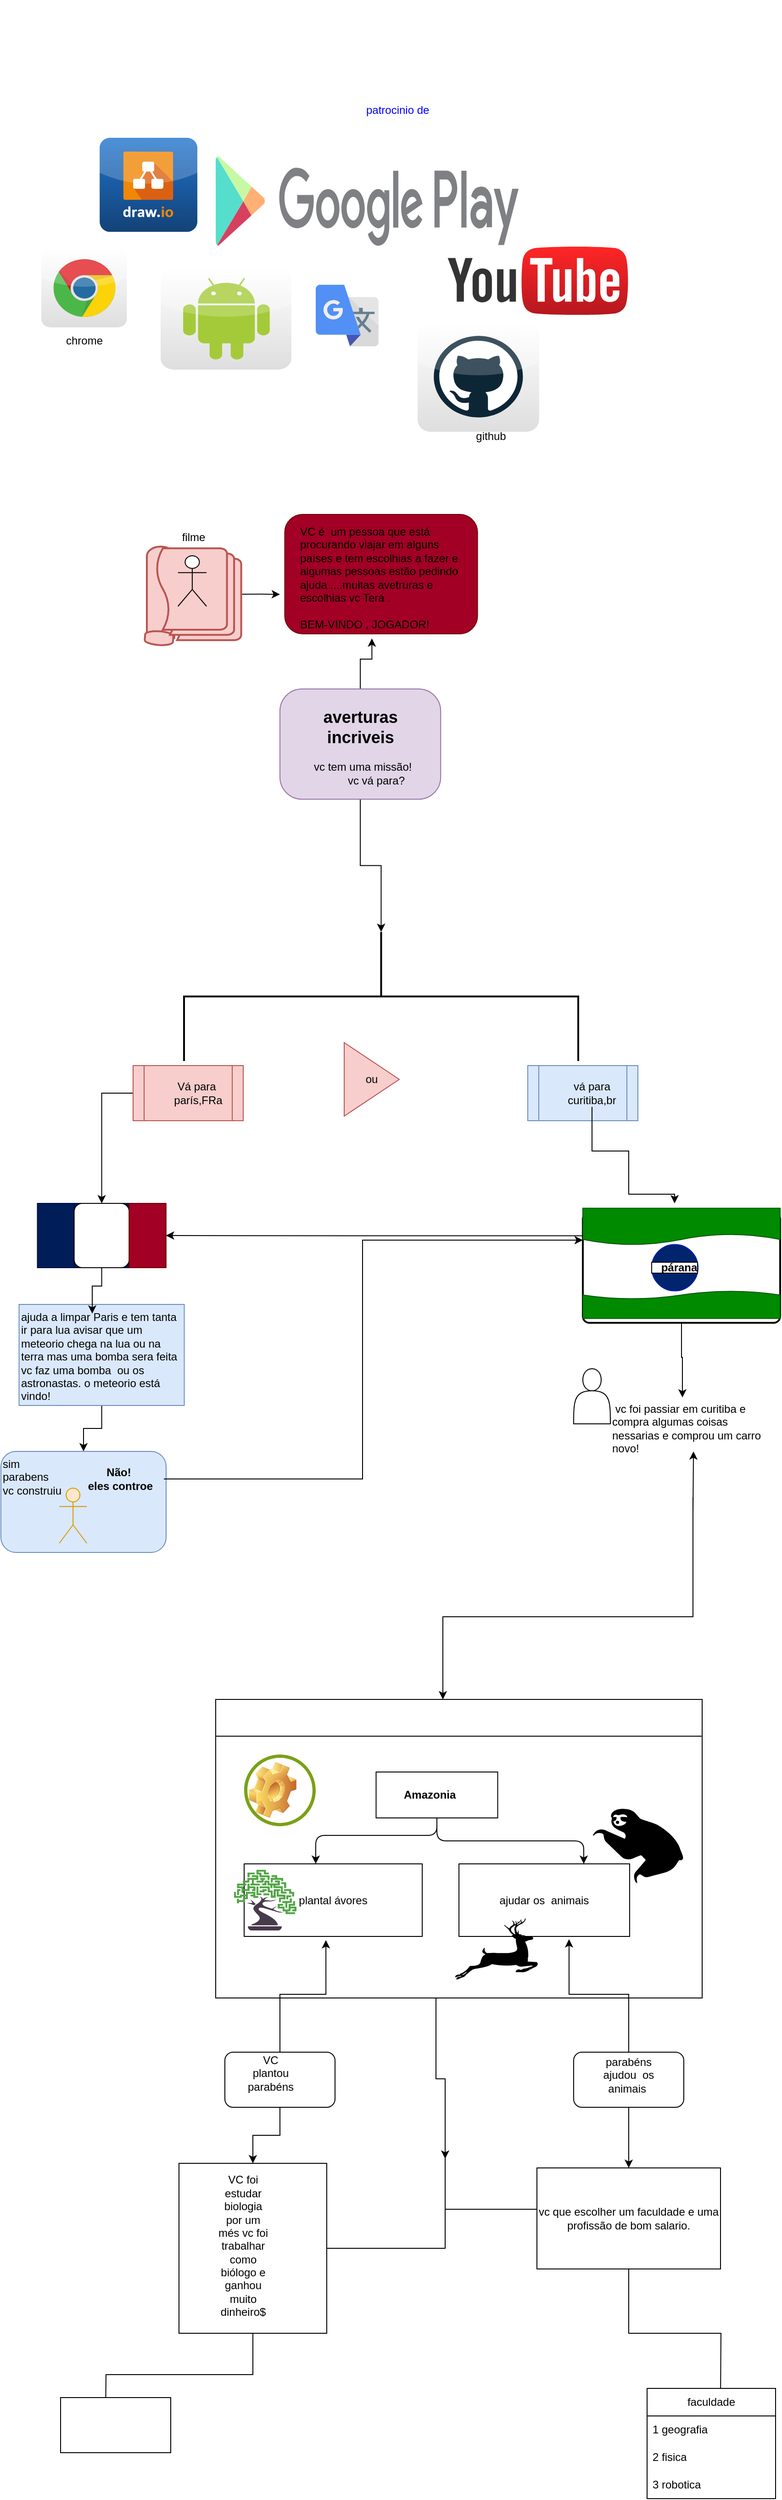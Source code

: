<mxfile version="28.2.7">
  <diagram name="Página-1" id="3WI0cumb1VK-3T5k5ap_">
    <mxGraphModel dx="1096" dy="1765" grid="1" gridSize="10" guides="1" tooltips="1" connect="1" arrows="1" fold="1" page="1" pageScale="1" pageWidth="827" pageHeight="1169" math="0" shadow="0">
      <root>
        <mxCell id="0" />
        <mxCell id="1" parent="0" />
        <mxCell id="95n5--i9zidPZYP5qK7F-9" value="" style="rounded=1;whiteSpace=wrap;html=1;container=1;fillColor=#a20025;fontColor=#ffffff;strokeColor=#6F0000;" parent="1" vertex="1">
          <mxGeometry x="345.25" y="50" width="210" height="130" as="geometry" />
        </mxCell>
        <mxCell id="95n5--i9zidPZYP5qK7F-6" value="VC é&amp;nbsp; um pessoa que está procurando viajar em alguns países e tem escolhias a fazer e algumas pessoas estão pedindo&amp;nbsp; ajuda ....muitas avetruras e escolhias vc Terá .&lt;div&gt;&lt;br&gt;&lt;/div&gt;&lt;div&gt;&lt;span style=&quot;background-color: transparent;&quot;&gt;BEM-VINDO , JOGADOR!&amp;nbsp;&lt;/span&gt;&lt;br&gt;&lt;/div&gt;" style="text;html=1;whiteSpace=wrap;overflow=hidden;rounded=0;container=1;" parent="95n5--i9zidPZYP5qK7F-9" vertex="1">
          <mxGeometry x="15" y="5" width="180" height="120" as="geometry" />
        </mxCell>
        <mxCell id="mOwzfhWF00GAwiMT5K6X-5" value="" style="triangle;whiteSpace=wrap;html=1;fillColor=#f8cecc;strokeColor=#b85450;" parent="1" vertex="1">
          <mxGeometry x="410" y="625" width="60" height="80" as="geometry" />
        </mxCell>
        <mxCell id="aqRS8GEtOJOpNkTDANwW-10" style="edgeStyle=orthogonalEdgeStyle;rounded=0;orthogonalLoop=1;jettySize=auto;html=1;" parent="1" source="7G4JXvDecR5G6pI_BcZQ-9" target="jJXYQ208lDUIZBGeOCUP-17" edge="1">
          <mxGeometry relative="1" as="geometry" />
        </mxCell>
        <mxCell id="7G4JXvDecR5G6pI_BcZQ-9" value="" style="shape=process;whiteSpace=wrap;html=1;backgroundOutline=1;fillColor=#f8cecc;strokeColor=#b85450;" parent="1" vertex="1">
          <mxGeometry x="180" y="650" width="120" height="60" as="geometry" />
        </mxCell>
        <mxCell id="7G4JXvDecR5G6pI_BcZQ-10" value="" style="shape=process;whiteSpace=wrap;html=1;backgroundOutline=1;fillColor=#dae8fc;strokeColor=#6c8ebf;" parent="1" vertex="1">
          <mxGeometry x="610" y="650" width="120" height="60" as="geometry" />
        </mxCell>
        <mxCell id="7G4JXvDecR5G6pI_BcZQ-11" value="" style="strokeWidth=2;html=1;shape=mxgraph.flowchart.annotation_2;align=left;labelPosition=right;pointerEvents=1;rotation=90;" parent="1" vertex="1">
          <mxGeometry x="380" y="360" width="140.5" height="429.5" as="geometry" />
        </mxCell>
        <mxCell id="aqRS8GEtOJOpNkTDANwW-16" style="edgeStyle=orthogonalEdgeStyle;rounded=0;orthogonalLoop=1;jettySize=auto;html=1;" parent="1" source="mOwzfhWF00GAwiMT5K6X-3" edge="1">
          <mxGeometry relative="1" as="geometry">
            <mxPoint x="770" y="800" as="targetPoint" />
            <Array as="points">
              <mxPoint x="680" y="743" />
              <mxPoint x="720" y="743" />
              <mxPoint x="720" y="790" />
              <mxPoint x="770" y="790" />
            </Array>
          </mxGeometry>
        </mxCell>
        <mxCell id="mOwzfhWF00GAwiMT5K6X-3" value="vá para curitiba,br" style="text;html=1;align=center;verticalAlign=middle;whiteSpace=wrap;rounded=0;" parent="1" vertex="1">
          <mxGeometry x="650" y="665" width="60" height="30" as="geometry" />
        </mxCell>
        <mxCell id="mOwzfhWF00GAwiMT5K6X-4" value="ou" style="text;html=1;align=center;verticalAlign=middle;whiteSpace=wrap;rounded=0;" parent="1" vertex="1">
          <mxGeometry x="410" y="650" width="60" height="30" as="geometry" />
        </mxCell>
        <mxCell id="mOwzfhWF00GAwiMT5K6X-19" value="Vá para&amp;nbsp; parís,FRa" style="text;html=1;align=center;verticalAlign=middle;whiteSpace=wrap;rounded=0;" parent="1" vertex="1">
          <mxGeometry x="221" y="665" width="60" height="30" as="geometry" />
        </mxCell>
        <mxCell id="D92IfSwZZHhSxUAplu1H-2" value="França" style="text;html=1;align=center;verticalAlign=middle;whiteSpace=wrap;rounded=0;" parent="1" vertex="1">
          <mxGeometry x="150.0" y="830" width="60" height="30" as="geometry" />
        </mxCell>
        <mxCell id="8GxUNQn4zOJa0zgD4ehd-25" value="" style="edgeStyle=orthogonalEdgeStyle;rounded=0;orthogonalLoop=1;jettySize=auto;html=1;fontFamily=Helvetica;fontSize=12;fontColor=default;fontStyle=1;resizable=0;horizontal=1;" parent="1" source="_uPkiOccVEEA_xpRctQ4-26" target="8GxUNQn4zOJa0zgD4ehd-24" edge="1">
          <mxGeometry relative="1" as="geometry" />
        </mxCell>
        <mxCell id="_uPkiOccVEEA_xpRctQ4-26" value="ajuda a limpar Paris e tem tanta ir para lua avisar que um meteorio chega na lua ou na terra mas uma bomba sera feita vc faz uma bomba&amp;nbsp; ou os astronastas. o meteorio está vindo!" style="text;html=1;whiteSpace=wrap;overflow=hidden;rounded=0;fillColor=#dae8fc;strokeColor=#6c8ebf;" parent="1" vertex="1">
          <mxGeometry x="55.77" y="910" width="180" height="110" as="geometry" />
        </mxCell>
        <mxCell id="KpLziENEFw-F1CWbmfCE-8" style="edgeStyle=orthogonalEdgeStyle;rounded=0;orthogonalLoop=1;jettySize=auto;html=1;exitX=0.5;exitY=1;exitDx=0;exitDy=0;entryX=0.467;entryY=0;entryDx=0;entryDy=0;entryPerimeter=0;" parent="1" source="_uPkiOccVEEA_xpRctQ4-28" target="KpLziENEFw-F1CWbmfCE-1" edge="1">
          <mxGeometry relative="1" as="geometry">
            <mxPoint x="440" y="1390" as="targetPoint" />
            <Array as="points">
              <mxPoint x="678" y="1250" />
              <mxPoint x="440" y="1250" />
            </Array>
          </mxGeometry>
        </mxCell>
        <mxCell id="_uPkiOccVEEA_xpRctQ4-28" value="&amp;nbsp;vc foi passiar em curitiba e compra algumas coisas nessarias e comprou um carro novo!" style="text;html=1;whiteSpace=wrap;overflow=hidden;rounded=0;" parent="1" vertex="1">
          <mxGeometry x="700" y="1010" width="180" height="110" as="geometry" />
        </mxCell>
        <mxCell id="aqRS8GEtOJOpNkTDANwW-7" style="edgeStyle=orthogonalEdgeStyle;rounded=0;orthogonalLoop=1;jettySize=auto;html=1;" parent="1" source="aqRS8GEtOJOpNkTDANwW-1" target="7G4JXvDecR5G6pI_BcZQ-11" edge="1">
          <mxGeometry relative="1" as="geometry" />
        </mxCell>
        <mxCell id="95n5--i9zidPZYP5qK7F-8" style="edgeStyle=orthogonalEdgeStyle;rounded=0;orthogonalLoop=1;jettySize=auto;html=1;entryX=0.444;entryY=1.083;entryDx=0;entryDy=0;entryPerimeter=0;" parent="1" source="aqRS8GEtOJOpNkTDANwW-1" target="95n5--i9zidPZYP5qK7F-6" edge="1">
          <mxGeometry relative="1" as="geometry">
            <mxPoint x="563" y="200" as="targetPoint" />
          </mxGeometry>
        </mxCell>
        <mxCell id="aqRS8GEtOJOpNkTDANwW-1" value="&lt;h3 style=&quot;margin-top: 0px;&quot;&gt;&lt;p style=&quot;text-align: center;&quot;&gt;&lt;font style=&quot;font-size: 18px;&quot;&gt;&lt;span style=&quot;background-color: transparent;&quot;&gt;&amp;nbsp; &amp;nbsp; &amp;nbsp;averturas&lt;br&gt;&lt;/span&gt;&lt;span style=&quot;background-color: transparent;&quot;&gt;&amp;nbsp; &amp;nbsp; &amp;nbsp;incriveis&lt;/span&gt;&lt;/font&gt;&lt;/p&gt;&lt;/h3&gt;&lt;p style=&quot;text-align: justify; margin-top: 0px;&quot;&gt;&amp;nbsp; &amp;nbsp; &amp;nbsp; &amp;nbsp; &amp;nbsp;vc tem uma missão!&lt;/p&gt;&lt;h1 style=&quot;text-align: justify; margin-top: 0px;&quot;&gt;&lt;br&gt;&lt;/h1&gt;" style="text;html=1;whiteSpace=wrap;overflow=hidden;rounded=1;fillColor=#e1d5e7;strokeColor=#9673a6;arcSize=20;spacingRight=5;spacingLeft=5;container=1;" parent="1" vertex="1">
          <mxGeometry x="340" y="240" width="175.12" height="120" as="geometry" />
        </mxCell>
        <mxCell id="aqRS8GEtOJOpNkTDANwW-9" value="" style="group" parent="1" vertex="1" connectable="0">
          <mxGeometry x="75.77" y="800" width="140" height="70" as="geometry" />
        </mxCell>
        <mxCell id="jJXYQ208lDUIZBGeOCUP-13" value="" style="shape=process;whiteSpace=wrap;html=1;backgroundOutline=1;size=0.286;fillColor=#001D57;fontColor=#ffffff;strokeColor=#000840;" parent="aqRS8GEtOJOpNkTDANwW-9" vertex="1">
          <mxGeometry width="140" height="70" as="geometry" />
        </mxCell>
        <mxCell id="jJXYQ208lDUIZBGeOCUP-17" value="" style="rounded=1;whiteSpace=wrap;html=1;" parent="aqRS8GEtOJOpNkTDANwW-9" vertex="1">
          <mxGeometry x="40" width="60" height="70" as="geometry" />
        </mxCell>
        <mxCell id="D92IfSwZZHhSxUAplu1H-1" value="" style="rounded=0;whiteSpace=wrap;html=1;fillColor=#a20025;fontColor=#ffffff;strokeColor=#6F0000;" parent="aqRS8GEtOJOpNkTDANwW-9" vertex="1">
          <mxGeometry x="100" width="40" height="70" as="geometry" />
        </mxCell>
        <mxCell id="aqRS8GEtOJOpNkTDANwW-17" style="edgeStyle=orthogonalEdgeStyle;rounded=0;orthogonalLoop=1;jettySize=auto;html=1;entryX=0.436;entryY=0.012;entryDx=0;entryDy=0;entryPerimeter=0;" parent="1" source="_uPkiOccVEEA_xpRctQ4-13" target="_uPkiOccVEEA_xpRctQ4-28" edge="1">
          <mxGeometry relative="1" as="geometry" />
        </mxCell>
        <mxCell id="r7tazw0BGjEx804p_Tos-2" value="" style="group" parent="1" vertex="1" connectable="0">
          <mxGeometry x="670" y="805.26" width="215" height="124.74" as="geometry" />
        </mxCell>
        <mxCell id="mOwzfhWF00GAwiMT5K6X-16" value="" style="rounded=1;whiteSpace=wrap;html=1;absoluteArcSize=1;arcSize=14;strokeWidth=2;" parent="r7tazw0BGjEx804p_Tos-2" vertex="1">
          <mxGeometry y="4.74" width="215" height="120" as="geometry" />
        </mxCell>
        <mxCell id="_uPkiOccVEEA_xpRctQ4-10" value="" style="shape=document;whiteSpace=wrap;html=1;boundedLbl=1;fillColor=#008a00;fontColor=#ffffff;strokeColor=#005700;" parent="r7tazw0BGjEx804p_Tos-2" vertex="1">
          <mxGeometry width="215" height="40" as="geometry" />
        </mxCell>
        <mxCell id="_uPkiOccVEEA_xpRctQ4-1" value="" style="ellipse;whiteSpace=wrap;html=1;aspect=fixed;fillColor=#00256E;fontColor=#ffffff;strokeColor=#001DBC;" parent="r7tazw0BGjEx804p_Tos-2" vertex="1">
          <mxGeometry x="75" y="39.49" width="50.51" height="50.51" as="geometry" />
        </mxCell>
        <mxCell id="_uPkiOccVEEA_xpRctQ4-2" value="" style="rounded=0;whiteSpace=wrap;html=1;rotation=0;" parent="r7tazw0BGjEx804p_Tos-2" vertex="1">
          <mxGeometry x="75" y="58.83" width="50" height="11.83" as="geometry" />
        </mxCell>
        <mxCell id="_uPkiOccVEEA_xpRctQ4-13" value="" style="shape=document;whiteSpace=wrap;html=1;boundedLbl=1;fillColor=#008a00;fontColor=#ffffff;strokeColor=#005700;rotation=-180;" parent="r7tazw0BGjEx804p_Tos-2" vertex="1">
          <mxGeometry y="90" width="215" height="30" as="geometry" />
        </mxCell>
        <mxCell id="8GxUNQn4zOJa0zgD4ehd-32" value="párana" style="text;html=1;align=center;verticalAlign=middle;whiteSpace=wrap;rounded=0;fontFamily=Helvetica;fontSize=12;fontColor=default;fontStyle=1;resizable=0;horizontal=1;" parent="r7tazw0BGjEx804p_Tos-2" vertex="1">
          <mxGeometry x="75" y="49.75" width="60" height="30" as="geometry" />
        </mxCell>
        <mxCell id="ArSorwwp8VmiKisGjD68-1" value="vc vá para?" style="text;html=1;align=center;verticalAlign=middle;whiteSpace=wrap;rounded=0;" parent="1" vertex="1">
          <mxGeometry x="410" y="330" width="70" height="20" as="geometry" />
        </mxCell>
        <mxCell id="AClHymeDOud9o1gzZyEB-15" style="edgeStyle=orthogonalEdgeStyle;rounded=0;orthogonalLoop=1;jettySize=auto;html=1;exitX=0.25;exitY=1;exitDx=0;exitDy=0;" edge="1" parent="1" source="KpLziENEFw-F1CWbmfCE-1">
          <mxGeometry relative="1" as="geometry">
            <mxPoint x="520" y="1840" as="targetPoint" />
            <Array as="points">
              <mxPoint x="510" y="1665" />
              <mxPoint x="510" y="1753" />
              <mxPoint x="520" y="1753" />
              <mxPoint x="520" y="1840" />
            </Array>
          </mxGeometry>
        </mxCell>
        <mxCell id="KpLziENEFw-F1CWbmfCE-1" value="" style="swimlane;startSize=40;horizontal=1;childLayout=treeLayout;horizontalTree=0;sortEdges=1;resizable=0;containerType=tree;fontSize=12;flipV=0;" parent="1" vertex="1">
          <mxGeometry x="270" y="1340" width="530" height="325" as="geometry" />
        </mxCell>
        <mxCell id="KpLziENEFw-F1CWbmfCE-2" value="" style="whiteSpace=wrap;html=1;" parent="KpLziENEFw-F1CWbmfCE-1" vertex="1">
          <mxGeometry x="174.75" y="79" width="132.5" height="50" as="geometry" />
        </mxCell>
        <mxCell id="KpLziENEFw-F1CWbmfCE-3" value="plantal ávores" style="whiteSpace=wrap;html=1;" parent="KpLziENEFw-F1CWbmfCE-1" vertex="1">
          <mxGeometry x="31" y="179" width="194.04" height="79" as="geometry" />
        </mxCell>
        <mxCell id="KpLziENEFw-F1CWbmfCE-4" value="" style="edgeStyle=elbowEdgeStyle;elbow=vertical;html=1;rounded=1;curved=0;sourcePerimeterSpacing=0;targetPerimeterSpacing=0;startSize=6;endSize=6;" parent="KpLziENEFw-F1CWbmfCE-1" source="KpLziENEFw-F1CWbmfCE-2" target="KpLziENEFw-F1CWbmfCE-3" edge="1">
          <mxGeometry relative="1" as="geometry">
            <Array as="points">
              <mxPoint x="108.98" y="148" />
            </Array>
          </mxGeometry>
        </mxCell>
        <mxCell id="KpLziENEFw-F1CWbmfCE-5" value="ajudar os&amp;nbsp; animais" style="whiteSpace=wrap;html=1;" parent="KpLziENEFw-F1CWbmfCE-1" vertex="1">
          <mxGeometry x="265.04" y="179" width="185.96" height="79" as="geometry" />
        </mxCell>
        <mxCell id="KpLziENEFw-F1CWbmfCE-6" value="" style="edgeStyle=elbowEdgeStyle;elbow=vertical;html=1;rounded=1;curved=0;sourcePerimeterSpacing=0;targetPerimeterSpacing=0;startSize=6;endSize=6;" parent="KpLziENEFw-F1CWbmfCE-1" source="KpLziENEFw-F1CWbmfCE-2" target="KpLziENEFw-F1CWbmfCE-5" edge="1">
          <mxGeometry relative="1" as="geometry">
            <Array as="points">
              <mxPoint x="401" y="154" />
            </Array>
          </mxGeometry>
        </mxCell>
        <mxCell id="8GxUNQn4zOJa0zgD4ehd-1" value="Amazonia&amp;nbsp;" style="text;html=1;align=center;verticalAlign=middle;whiteSpace=wrap;rounded=0;fontFamily=Helvetica;fontSize=12;fontColor=default;fontStyle=1;resizable=0;horizontal=1;" parent="KpLziENEFw-F1CWbmfCE-1" vertex="1">
          <mxGeometry x="204.87" y="89" width="60" height="30" as="geometry" />
        </mxCell>
        <mxCell id="8GxUNQn4zOJa0zgD4ehd-36" value="" style="shape=image;html=1;verticalLabelPosition=bottom;verticalAlign=top;imageAspect=1;aspect=fixed;image=img/clipart/Gear_128x128.png;strokeColor=default;align=center;fontFamily=Helvetica;fontSize=12;fontColor=default;fontStyle=1;resizable=0;horizontal=1;fillColor=default;" parent="KpLziENEFw-F1CWbmfCE-1" vertex="1">
          <mxGeometry x="36.0" y="68" width="52" height="61" as="geometry" />
        </mxCell>
        <mxCell id="AClHymeDOud9o1gzZyEB-10" value="" style="shape=mxgraph.signs.animals.sloth;html=1;pointerEvents=1;fillColor=#000000;strokeColor=none;verticalLabelPosition=bottom;verticalAlign=top;align=center;sketch=0;" vertex="1" parent="KpLziENEFw-F1CWbmfCE-1">
          <mxGeometry x="411" y="119" width="99" height="81" as="geometry" />
        </mxCell>
        <mxCell id="AClHymeDOud9o1gzZyEB-11" value="" style="shape=mxgraph.signs.animals.deer_2;html=1;pointerEvents=1;fillColor=#000000;strokeColor=none;verticalLabelPosition=bottom;verticalAlign=top;align=center;sketch=0;" vertex="1" parent="KpLziENEFw-F1CWbmfCE-1">
          <mxGeometry x="261" y="238" width="90" height="67" as="geometry" />
        </mxCell>
        <mxCell id="AClHymeDOud9o1gzZyEB-12" value="" style="image;aspect=fixed;html=1;points=[];align=center;fontSize=12;image=img/lib/azure2/ai_machine_learning/Bonsai.svg;" vertex="1" parent="KpLziENEFw-F1CWbmfCE-1">
          <mxGeometry x="20" y="185.5" width="68" height="66" as="geometry" />
        </mxCell>
        <mxCell id="AClHymeDOud9o1gzZyEB-13" value="" style="sketch=0;outlineConnect=0;fontColor=#232F3E;gradientColor=none;fillColor=#7AA116;strokeColor=none;dashed=0;verticalLabelPosition=bottom;verticalAlign=top;align=center;html=1;fontSize=12;fontStyle=0;aspect=fixed;pointerEvents=1;shape=mxgraph.aws4.object;" vertex="1" parent="KpLziENEFw-F1CWbmfCE-1">
          <mxGeometry x="31" y="60" width="78" height="78" as="geometry" />
        </mxCell>
        <mxCell id="KpLziENEFw-F1CWbmfCE-9" style="edgeStyle=orthogonalEdgeStyle;rounded=0;orthogonalLoop=1;jettySize=auto;html=1;exitX=0;exitY=0.75;exitDx=0;exitDy=0;" parent="1" source="_uPkiOccVEEA_xpRctQ4-10" target="D92IfSwZZHhSxUAplu1H-1" edge="1">
          <mxGeometry relative="1" as="geometry" />
        </mxCell>
        <mxCell id="KpLziENEFw-F1CWbmfCE-10" value="" style="shape=actor;whiteSpace=wrap;html=1;" parent="1" vertex="1">
          <mxGeometry x="660" y="980" width="40" height="60" as="geometry" />
        </mxCell>
        <mxCell id="aqRS8GEtOJOpNkTDANwW-13" style="edgeStyle=orthogonalEdgeStyle;rounded=0;orthogonalLoop=1;jettySize=auto;html=1;exitX=0.5;exitY=1;exitDx=0;exitDy=0;entryX=0.443;entryY=0.091;entryDx=0;entryDy=0;entryPerimeter=0;" parent="1" source="jJXYQ208lDUIZBGeOCUP-17" target="_uPkiOccVEEA_xpRctQ4-26" edge="1">
          <mxGeometry relative="1" as="geometry">
            <mxPoint x="120" y="930" as="targetPoint" />
          </mxGeometry>
        </mxCell>
        <mxCell id="8GxUNQn4zOJa0zgD4ehd-34" style="edgeStyle=orthogonalEdgeStyle;rounded=0;orthogonalLoop=1;jettySize=auto;html=1;exitX=0.5;exitY=1;exitDx=0;exitDy=0;entryX=0.503;entryY=0.545;entryDx=0;entryDy=0;entryPerimeter=0;fontFamily=Helvetica;fontSize=12;fontColor=default;fontStyle=1;resizable=0;horizontal=1;" parent="1" source="_uPkiOccVEEA_xpRctQ4-28" target="_uPkiOccVEEA_xpRctQ4-28" edge="1">
          <mxGeometry relative="1" as="geometry" />
        </mxCell>
        <mxCell id="95n5--i9zidPZYP5qK7F-2" value="" style="group" parent="1" vertex="1" connectable="0">
          <mxGeometry x="36" y="1070" width="180" height="110" as="geometry" />
        </mxCell>
        <mxCell id="8GxUNQn4zOJa0zgD4ehd-24" value="sim&lt;div&gt;parabens&lt;/div&gt;&lt;div&gt;vc construiu&lt;/div&gt;&lt;div&gt;&lt;br&gt;&lt;/div&gt;" style="text;html=1;whiteSpace=wrap;overflow=hidden;rounded=1;fillColor=#dae8fc;strokeColor=#6c8ebf;container=1;" parent="95n5--i9zidPZYP5qK7F-2" vertex="1">
          <mxGeometry width="180" height="110" as="geometry" />
        </mxCell>
        <mxCell id="8GxUNQn4zOJa0zgD4ehd-28" value="Não!&lt;div&gt;&amp;nbsp;eles controe&lt;/div&gt;" style="text;strokeColor=none;fillColor=none;html=1;fontSize=12;fontStyle=1;verticalAlign=middle;align=center;fontFamily=Helvetica;fontColor=default;resizable=0;horizontal=1;" parent="95n5--i9zidPZYP5qK7F-2" vertex="1">
          <mxGeometry x="77.57" y="10" width="100" height="40" as="geometry" />
        </mxCell>
        <mxCell id="8GxUNQn4zOJa0zgD4ehd-29" value="Actor" style="shape=umlActor;verticalLabelPosition=bottom;verticalAlign=top;outlineConnect=0;strokeColor=#d79b00;align=center;fontFamily=Helvetica;fontSize=12;fontStyle=1;resizable=0;horizontal=1;fillColor=#ffe6cc;noLabel=1;container=1;" parent="95n5--i9zidPZYP5qK7F-2" vertex="1">
          <mxGeometry x="63.57" y="40" width="30" height="60" as="geometry" />
        </mxCell>
        <mxCell id="95n5--i9zidPZYP5qK7F-5" style="edgeStyle=orthogonalEdgeStyle;rounded=0;orthogonalLoop=1;jettySize=auto;html=1;exitX=1;exitY=0.5;exitDx=0;exitDy=0;entryX=0;entryY=0.25;entryDx=0;entryDy=0;" parent="1" source="8GxUNQn4zOJa0zgD4ehd-28" target="mOwzfhWF00GAwiMT5K6X-16" edge="1">
          <mxGeometry relative="1" as="geometry">
            <mxPoint x="470" y="664" as="targetPoint" />
            <Array as="points">
              <mxPoint x="430" y="1100" />
              <mxPoint x="430" y="840" />
            </Array>
          </mxGeometry>
        </mxCell>
        <mxCell id="95n5--i9zidPZYP5qK7F-11" value="" style="group" parent="1" vertex="1" connectable="0">
          <mxGeometry x="192.369" y="60" width="105.446" height="133.262" as="geometry" />
        </mxCell>
        <mxCell id="7G4JXvDecR5G6pI_BcZQ-14" value="" style="strokeWidth=2;html=1;shape=mxgraph.flowchart.stored_data;whiteSpace=wrap;rotation=90;fillColor=#f8cecc;strokeColor=#b85450;" parent="95n5--i9zidPZYP5qK7F-11" vertex="1">
          <mxGeometry x="-32.369" y="60" width="100" height="30" as="geometry" />
        </mxCell>
        <mxCell id="7G4JXvDecR5G6pI_BcZQ-24" value="" style="strokeWidth=2;html=1;shape=mxgraph.flowchart.terminator;whiteSpace=wrap;rotation=94;fillColor=#f8cecc;strokeColor=#b85450;" parent="95n5--i9zidPZYP5qK7F-11" vertex="1">
          <mxGeometry x="8.401" y="109.29" width="15" height="30.83" as="geometry" />
        </mxCell>
        <mxCell id="95n5--i9zidPZYP5qK7F-12" style="edgeStyle=orthogonalEdgeStyle;rounded=0;orthogonalLoop=1;jettySize=auto;html=1;exitX=0.5;exitY=0;exitDx=0;exitDy=0;exitPerimeter=0;" parent="95n5--i9zidPZYP5qK7F-11" source="7G4JXvDecR5G6pI_BcZQ-15" edge="1">
          <mxGeometry relative="1" as="geometry">
            <mxPoint x="147.631" y="77" as="targetPoint" />
          </mxGeometry>
        </mxCell>
        <mxCell id="7G4JXvDecR5G6pI_BcZQ-15" value="" style="strokeWidth=2;html=1;shape=mxgraph.flowchart.multi-document;whiteSpace=wrap;rotation=90;fillColor=#f8cecc;strokeColor=#b85450;container=1;" parent="95n5--i9zidPZYP5qK7F-11" vertex="1">
          <mxGeometry x="8.631" y="30" width="100" height="93.63" as="geometry" />
        </mxCell>
        <mxCell id="7G4JXvDecR5G6pI_BcZQ-26" value="Actor" style="shape=umlActor;verticalLabelPosition=bottom;verticalAlign=top;outlineConnect=0;fontColor=none;noLabel=1;" parent="7G4JXvDecR5G6pI_BcZQ-15" vertex="1">
          <mxGeometry x="27.93" y="5" width="31.07" height="55" as="geometry" />
        </mxCell>
        <mxCell id="mOwzfhWF00GAwiMT5K6X-10" value="filme" style="text;html=1;align=center;verticalAlign=middle;whiteSpace=wrap;rounded=0;" parent="95n5--i9zidPZYP5qK7F-11" vertex="1">
          <mxGeometry x="23.631" width="60" height="30" as="geometry" />
        </mxCell>
        <mxCell id="5Ag05urr1MuodEXUlDos-3" value="" style="dashed=0;outlineConnect=0;html=1;align=center;labelPosition=center;verticalLabelPosition=bottom;verticalAlign=top;shape=mxgraph.webicons.google_play_light;fillColor=#66E8F3;gradientColor=#1C7CBA" parent="1" vertex="1">
          <mxGeometry x="270" y="-340" width="330" height="97.6" as="geometry" />
        </mxCell>
        <mxCell id="5Ag05urr1MuodEXUlDos-4" value="" style="dashed=0;outlineConnect=0;html=1;align=center;labelPosition=center;verticalLabelPosition=bottom;verticalAlign=top;shape=mxgraph.webicons.github;gradientColor=#DFDEDE" parent="1" vertex="1">
          <mxGeometry x="490" y="-160" width="132.4" height="120" as="geometry" />
        </mxCell>
        <mxCell id="5Ag05urr1MuodEXUlDos-6" value="patrocinio de&amp;nbsp;" style="text;html=1;whiteSpace=wrap;strokeColor=none;fillColor=none;align=center;verticalAlign=middle;rounded=0;fontColor=#0000FF;" parent="1" vertex="1">
          <mxGeometry x="160" y="-510" width="620" height="240" as="geometry" />
        </mxCell>
        <mxCell id="5Ag05urr1MuodEXUlDos-7" value="github" style="text;html=1;whiteSpace=wrap;strokeColor=none;fillColor=none;align=center;verticalAlign=middle;rounded=0;" parent="1" vertex="1">
          <mxGeometry x="540" y="-50" width="60" height="30" as="geometry" />
        </mxCell>
        <mxCell id="5Ag05urr1MuodEXUlDos-8" value="" style="dashed=0;outlineConnect=0;html=1;align=center;labelPosition=center;verticalLabelPosition=bottom;verticalAlign=top;shape=mxgraph.webicons.android;gradientColor=#DFDEDE" parent="1" vertex="1">
          <mxGeometry x="210" y="-220" width="142.4" height="112.4" as="geometry" />
        </mxCell>
        <mxCell id="5Ag05urr1MuodEXUlDos-9" value="" style="dashed=0;outlineConnect=0;html=1;align=center;labelPosition=center;verticalLabelPosition=bottom;verticalAlign=top;shape=mxgraph.weblogos.youtube;fillColor=#FF2626;gradientColor=#B5171F" parent="1" vertex="1">
          <mxGeometry x="522.8" y="-242.4" width="197.2" height="75.8" as="geometry" />
        </mxCell>
        <mxCell id="AClHymeDOud9o1gzZyEB-1" value="" style="dashed=0;outlineConnect=0;html=1;align=center;labelPosition=center;verticalLabelPosition=bottom;verticalAlign=top;shape=mxgraph.webicons.drawio2;fillColor=#2174CE;gradientColor=#134277" vertex="1" parent="1">
          <mxGeometry x="143.6" y="-360" width="106.4" height="102.4" as="geometry" />
        </mxCell>
        <mxCell id="AClHymeDOud9o1gzZyEB-7" value="" style="group" vertex="1" connectable="0" parent="1">
          <mxGeometry x="80" y="-240" width="93.2" height="116.4" as="geometry" />
        </mxCell>
        <mxCell id="AClHymeDOud9o1gzZyEB-4" value="" style="dashed=0;outlineConnect=0;html=1;align=center;labelPosition=center;verticalLabelPosition=bottom;verticalAlign=top;shape=mxgraph.webicons.chrome;gradientColor=#DFDEDE" vertex="1" parent="AClHymeDOud9o1gzZyEB-7">
          <mxGeometry width="93.2" height="86.4" as="geometry" />
        </mxCell>
        <mxCell id="AClHymeDOud9o1gzZyEB-5" value="chrome" style="text;html=1;whiteSpace=wrap;strokeColor=none;fillColor=none;align=center;verticalAlign=middle;rounded=0;" vertex="1" parent="AClHymeDOud9o1gzZyEB-7">
          <mxGeometry x="16.6" y="86.4" width="60" height="30" as="geometry" />
        </mxCell>
        <mxCell id="AClHymeDOud9o1gzZyEB-6" style="edgeStyle=orthogonalEdgeStyle;rounded=0;orthogonalLoop=1;jettySize=auto;html=1;exitX=0.5;exitY=1;exitDx=0;exitDy=0;" edge="1" parent="AClHymeDOud9o1gzZyEB-7" source="AClHymeDOud9o1gzZyEB-5" target="AClHymeDOud9o1gzZyEB-5">
          <mxGeometry relative="1" as="geometry" />
        </mxCell>
        <mxCell id="AClHymeDOud9o1gzZyEB-9" value="" style="dashed=0;outlineConnect=0;html=1;align=center;labelPosition=center;verticalLabelPosition=bottom;verticalAlign=top;shape=mxgraph.weblogos.translate" vertex="1" parent="1">
          <mxGeometry x="379" y="-200" width="68.4" height="67" as="geometry" />
        </mxCell>
        <mxCell id="AClHymeDOud9o1gzZyEB-16" value="" style="edgeStyle=orthogonalEdgeStyle;sourcePerimeterSpacing=0;targetPerimeterSpacing=0;startArrow=none;endArrow=none;rounded=0;targetPortConstraint=eastwest;sourcePortConstraint=northsouth;curved=0;rounded=0;" edge="1" target="AClHymeDOud9o1gzZyEB-18" parent="1">
          <mxGeometry relative="1" as="geometry">
            <mxPoint x="520" y="1800" as="sourcePoint" />
            <Array as="points">
              <mxPoint x="520" y="1810" />
              <mxPoint x="520" y="1890" />
            </Array>
          </mxGeometry>
        </mxCell>
        <mxCell id="AClHymeDOud9o1gzZyEB-17" value="" style="edgeStyle=orthogonalEdgeStyle;sourcePerimeterSpacing=0;targetPerimeterSpacing=0;startArrow=none;endArrow=none;rounded=0;targetPortConstraint=eastwest;sourcePortConstraint=northsouth;curved=0;rounded=0;" edge="1" target="AClHymeDOud9o1gzZyEB-19" parent="1">
          <mxGeometry relative="1" as="geometry">
            <mxPoint x="520" y="1810" as="sourcePoint" />
            <Array as="points">
              <mxPoint x="520" y="1810" />
              <mxPoint x="520" y="1895" />
            </Array>
          </mxGeometry>
        </mxCell>
        <mxCell id="AClHymeDOud9o1gzZyEB-32" style="edgeStyle=orthogonalEdgeStyle;rounded=0;orthogonalLoop=1;jettySize=auto;html=1;exitX=0.5;exitY=1;exitDx=0;exitDy=0;" edge="1" parent="1" source="AClHymeDOud9o1gzZyEB-18">
          <mxGeometry relative="1" as="geometry">
            <mxPoint x="150" y="2120" as="targetPoint" />
          </mxGeometry>
        </mxCell>
        <mxCell id="AClHymeDOud9o1gzZyEB-18" value="" style="whiteSpace=wrap;html=1;align=center;verticalAlign=middle;treeFolding=1;treeMoving=1;" vertex="1" parent="1">
          <mxGeometry x="230" y="1845" width="161" height="185" as="geometry" />
        </mxCell>
        <mxCell id="AClHymeDOud9o1gzZyEB-33" style="edgeStyle=orthogonalEdgeStyle;rounded=0;orthogonalLoop=1;jettySize=auto;html=1;" edge="1" parent="1" source="AClHymeDOud9o1gzZyEB-19">
          <mxGeometry relative="1" as="geometry">
            <mxPoint x="820" y="2100" as="targetPoint" />
          </mxGeometry>
        </mxCell>
        <mxCell id="AClHymeDOud9o1gzZyEB-19" value="vc que escolher um faculdade e uma profissão de bom salario." style="whiteSpace=wrap;html=1;align=center;verticalAlign=middle;treeFolding=1;treeMoving=1;" vertex="1" parent="1">
          <mxGeometry x="620" y="1850" width="200" height="110" as="geometry" />
        </mxCell>
        <mxCell id="AClHymeDOud9o1gzZyEB-25" style="edgeStyle=orthogonalEdgeStyle;rounded=0;orthogonalLoop=1;jettySize=auto;html=1;exitX=0.5;exitY=1;exitDx=0;exitDy=0;entryX=0.5;entryY=0;entryDx=0;entryDy=0;" edge="1" parent="1" source="AClHymeDOud9o1gzZyEB-21" target="AClHymeDOud9o1gzZyEB-18">
          <mxGeometry relative="1" as="geometry" />
        </mxCell>
        <mxCell id="AClHymeDOud9o1gzZyEB-26" style="edgeStyle=orthogonalEdgeStyle;rounded=0;orthogonalLoop=1;jettySize=auto;html=1;exitX=0.5;exitY=1;exitDx=0;exitDy=0;entryX=0.5;entryY=0;entryDx=0;entryDy=0;" edge="1" parent="1" source="AClHymeDOud9o1gzZyEB-22" target="AClHymeDOud9o1gzZyEB-19">
          <mxGeometry relative="1" as="geometry" />
        </mxCell>
        <mxCell id="AClHymeDOud9o1gzZyEB-23" style="edgeStyle=orthogonalEdgeStyle;rounded=0;orthogonalLoop=1;jettySize=auto;html=1;entryX=0.645;entryY=1.038;entryDx=0;entryDy=0;entryPerimeter=0;" edge="1" parent="1" source="AClHymeDOud9o1gzZyEB-22" target="KpLziENEFw-F1CWbmfCE-5">
          <mxGeometry relative="1" as="geometry" />
        </mxCell>
        <mxCell id="AClHymeDOud9o1gzZyEB-24" style="edgeStyle=orthogonalEdgeStyle;rounded=0;orthogonalLoop=1;jettySize=auto;html=1;exitX=0.5;exitY=0;exitDx=0;exitDy=0;entryX=0.459;entryY=1.051;entryDx=0;entryDy=0;entryPerimeter=0;" edge="1" parent="1" source="AClHymeDOud9o1gzZyEB-21" target="KpLziENEFw-F1CWbmfCE-3">
          <mxGeometry relative="1" as="geometry" />
        </mxCell>
        <mxCell id="AClHymeDOud9o1gzZyEB-30" value="" style="group" vertex="1" connectable="0" parent="1">
          <mxGeometry x="660" y="1724" width="120" height="60" as="geometry" />
        </mxCell>
        <mxCell id="AClHymeDOud9o1gzZyEB-22" value="" style="rounded=1;whiteSpace=wrap;html=1;" vertex="1" parent="AClHymeDOud9o1gzZyEB-30">
          <mxGeometry width="120" height="60" as="geometry" />
        </mxCell>
        <mxCell id="AClHymeDOud9o1gzZyEB-28" value="parabéns&lt;div&gt;ajudou&amp;nbsp; os animais&amp;nbsp;&lt;/div&gt;" style="text;html=1;whiteSpace=wrap;strokeColor=none;fillColor=none;align=center;verticalAlign=middle;rounded=0;" vertex="1" parent="AClHymeDOud9o1gzZyEB-30">
          <mxGeometry x="30" y="10" width="60" height="30" as="geometry" />
        </mxCell>
        <mxCell id="AClHymeDOud9o1gzZyEB-31" value="VC foi estudar biologia por um més vc foi trabalhar como biólogo e ganhou muito dinheiro$" style="text;html=1;whiteSpace=wrap;strokeColor=none;fillColor=none;align=center;verticalAlign=middle;rounded=0;" vertex="1" parent="1">
          <mxGeometry x="270" y="1920" width="60" height="30" as="geometry" />
        </mxCell>
        <mxCell id="AClHymeDOud9o1gzZyEB-35" value="" style="group" vertex="1" connectable="0" parent="1">
          <mxGeometry x="280" y="1724" width="120" height="60" as="geometry" />
        </mxCell>
        <mxCell id="AClHymeDOud9o1gzZyEB-21" value="" style="rounded=1;whiteSpace=wrap;html=1;" vertex="1" parent="AClHymeDOud9o1gzZyEB-35">
          <mxGeometry width="120" height="60" as="geometry" />
        </mxCell>
        <mxCell id="AClHymeDOud9o1gzZyEB-27" value="VC plantou&lt;div&gt;parabéns&lt;/div&gt;&lt;div&gt;&lt;br&gt;&lt;/div&gt;" style="text;html=1;whiteSpace=wrap;strokeColor=none;fillColor=none;align=center;verticalAlign=middle;rounded=0;container=1;" vertex="1" parent="AClHymeDOud9o1gzZyEB-35">
          <mxGeometry x="20" y="15" width="60" height="30" as="geometry" />
        </mxCell>
        <mxCell id="AClHymeDOud9o1gzZyEB-40" value="faculdade" style="swimlane;fontStyle=0;childLayout=stackLayout;horizontal=1;startSize=30;horizontalStack=0;resizeParent=1;resizeParentMax=0;resizeLast=0;collapsible=1;marginBottom=0;whiteSpace=wrap;html=1;" vertex="1" parent="1">
          <mxGeometry x="740" y="2090" width="140" height="120" as="geometry" />
        </mxCell>
        <mxCell id="AClHymeDOud9o1gzZyEB-41" value="1 geografia" style="text;strokeColor=none;fillColor=none;align=left;verticalAlign=middle;spacingLeft=4;spacingRight=4;overflow=hidden;points=[[0,0.5],[1,0.5]];portConstraint=eastwest;rotatable=0;whiteSpace=wrap;html=1;" vertex="1" parent="AClHymeDOud9o1gzZyEB-40">
          <mxGeometry y="30" width="140" height="30" as="geometry" />
        </mxCell>
        <mxCell id="AClHymeDOud9o1gzZyEB-43" value="2 fisica" style="text;strokeColor=none;fillColor=none;align=left;verticalAlign=middle;spacingLeft=4;spacingRight=4;overflow=hidden;points=[[0,0.5],[1,0.5]];portConstraint=eastwest;rotatable=0;whiteSpace=wrap;html=1;" vertex="1" parent="AClHymeDOud9o1gzZyEB-40">
          <mxGeometry y="60" width="140" height="30" as="geometry" />
        </mxCell>
        <mxCell id="AClHymeDOud9o1gzZyEB-42" value="3 robotica" style="text;strokeColor=none;fillColor=none;align=left;verticalAlign=middle;spacingLeft=4;spacingRight=4;overflow=hidden;points=[[0,0.5],[1,0.5]];portConstraint=eastwest;rotatable=0;whiteSpace=wrap;html=1;" vertex="1" parent="AClHymeDOud9o1gzZyEB-40">
          <mxGeometry y="90" width="140" height="30" as="geometry" />
        </mxCell>
        <mxCell id="AClHymeDOud9o1gzZyEB-44" value="" style="rounded=0;whiteSpace=wrap;html=1;" vertex="1" parent="1">
          <mxGeometry x="101" y="2100" width="120" height="60" as="geometry" />
        </mxCell>
      </root>
    </mxGraphModel>
  </diagram>
</mxfile>
